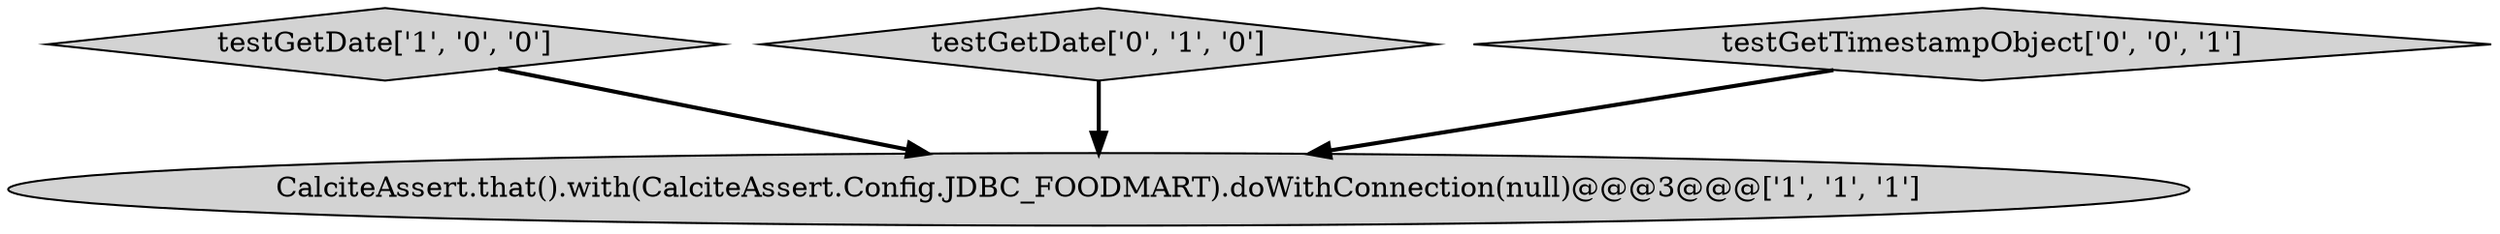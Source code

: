 digraph {
0 [style = filled, label = "CalciteAssert.that().with(CalciteAssert.Config.JDBC_FOODMART).doWithConnection(null)@@@3@@@['1', '1', '1']", fillcolor = lightgray, shape = ellipse image = "AAA0AAABBB1BBB"];
1 [style = filled, label = "testGetDate['1', '0', '0']", fillcolor = lightgray, shape = diamond image = "AAA0AAABBB1BBB"];
2 [style = filled, label = "testGetDate['0', '1', '0']", fillcolor = lightgray, shape = diamond image = "AAA0AAABBB2BBB"];
3 [style = filled, label = "testGetTimestampObject['0', '0', '1']", fillcolor = lightgray, shape = diamond image = "AAA0AAABBB3BBB"];
2->0 [style = bold, label=""];
3->0 [style = bold, label=""];
1->0 [style = bold, label=""];
}
